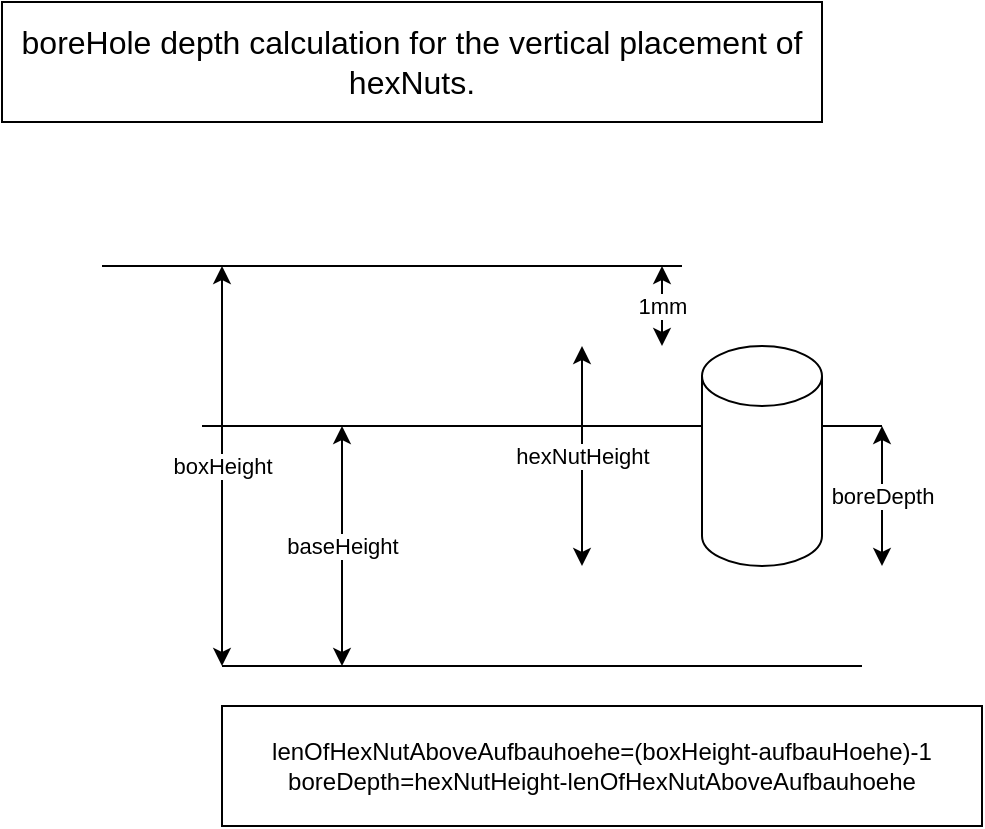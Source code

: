 <mxfile version="20.8.16" type="device"><diagram name="Seite-1" id="9OLeg90VonZGpB21iJBI"><mxGraphModel dx="1036" dy="656" grid="1" gridSize="10" guides="1" tooltips="1" connect="1" arrows="1" fold="1" page="1" pageScale="1" pageWidth="827" pageHeight="1169" math="0" shadow="0"><root><mxCell id="0"/><mxCell id="1" parent="0"/><mxCell id="RRxTtG1bg5IAwtCSBb45-1" value="" style="endArrow=none;html=1;rounded=0;" parent="1" edge="1"><mxGeometry width="50" height="50" relative="1" as="geometry"><mxPoint x="260" y="382" as="sourcePoint"/><mxPoint x="580" y="382" as="targetPoint"/></mxGeometry></mxCell><mxCell id="RRxTtG1bg5IAwtCSBb45-2" value="" style="endArrow=none;html=1;rounded=0;" parent="1" edge="1"><mxGeometry width="50" height="50" relative="1" as="geometry"><mxPoint x="200" y="182" as="sourcePoint"/><mxPoint x="490" y="182" as="targetPoint"/></mxGeometry></mxCell><mxCell id="RRxTtG1bg5IAwtCSBb45-3" value="hexNutHeight" style="endArrow=classic;startArrow=classic;html=1;rounded=0;" parent="1" edge="1"><mxGeometry width="50" height="50" relative="1" as="geometry"><mxPoint x="440" y="332" as="sourcePoint"/><mxPoint x="440" y="222" as="targetPoint"/></mxGeometry></mxCell><mxCell id="RRxTtG1bg5IAwtCSBb45-4" value="1mm" style="endArrow=classic;startArrow=classic;html=1;rounded=0;" parent="1" edge="1"><mxGeometry width="50" height="50" relative="1" as="geometry"><mxPoint x="480" y="222" as="sourcePoint"/><mxPoint x="480" y="182" as="targetPoint"/></mxGeometry></mxCell><mxCell id="RRxTtG1bg5IAwtCSBb45-5" value="" style="endArrow=none;html=1;rounded=0;" parent="1" edge="1"><mxGeometry width="50" height="50" relative="1" as="geometry"><mxPoint x="250" y="262" as="sourcePoint"/><mxPoint x="590" y="262" as="targetPoint"/></mxGeometry></mxCell><mxCell id="RRxTtG1bg5IAwtCSBb45-6" value="baseHeight" style="endArrow=classic;startArrow=classic;html=1;rounded=0;" parent="1" edge="1"><mxGeometry width="50" height="50" relative="1" as="geometry"><mxPoint x="320" y="382" as="sourcePoint"/><mxPoint x="320" y="262" as="targetPoint"/></mxGeometry></mxCell><mxCell id="RRxTtG1bg5IAwtCSBb45-7" value="boxHeight" style="endArrow=classic;startArrow=classic;html=1;rounded=0;" parent="1" edge="1"><mxGeometry width="50" height="50" relative="1" as="geometry"><mxPoint x="260" y="382" as="sourcePoint"/><mxPoint x="260" y="182" as="targetPoint"/></mxGeometry></mxCell><mxCell id="RRxTtG1bg5IAwtCSBb45-8" value="" style="shape=cylinder3;whiteSpace=wrap;html=1;boundedLbl=1;backgroundOutline=1;size=15;" parent="1" vertex="1"><mxGeometry x="500" y="222" width="60" height="110" as="geometry"/></mxCell><mxCell id="RRxTtG1bg5IAwtCSBb45-9" value="boreDepth" style="endArrow=classic;startArrow=classic;html=1;rounded=0;" parent="1" edge="1"><mxGeometry width="50" height="50" relative="1" as="geometry"><mxPoint x="590" y="262" as="sourcePoint"/><mxPoint x="590" y="332" as="targetPoint"/></mxGeometry></mxCell><mxCell id="RRxTtG1bg5IAwtCSBb45-10" value="lenOfHexNutAboveAufbauhoehe=(boxHeight-aufbauHoehe)-1&lt;br&gt;boreDepth=hexNutHeight-lenOfHexNutAboveAufbauhoehe" style="rounded=0;whiteSpace=wrap;html=1;" parent="1" vertex="1"><mxGeometry x="260" y="402" width="380" height="60" as="geometry"/></mxCell><mxCell id="QlfGvFZ-mJyasJH6mxU6-1" value="boreHole depth calculation for the vertical placement of hexNuts." style="rounded=0;whiteSpace=wrap;html=1;fontSize=16;" vertex="1" parent="1"><mxGeometry x="150" y="50" width="410" height="60" as="geometry"/></mxCell></root></mxGraphModel></diagram></mxfile>